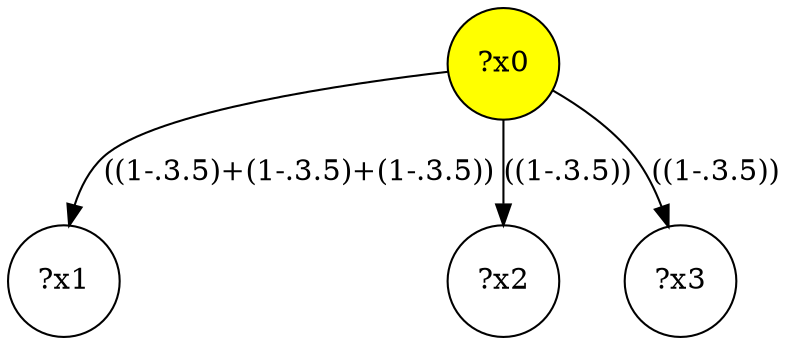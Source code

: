 digraph g {
	x0 [fillcolor="yellow", style="filled," shape=circle, label="?x0"];
	x1 [shape=circle, label="?x1"];
	x0 -> x1 [label="((1-.3.5)+(1-.3.5)+(1-.3.5))"];
	x2 [shape=circle, label="?x2"];
	x0 -> x2 [label="((1-.3.5))"];
	x3 [shape=circle, label="?x3"];
	x0 -> x3 [label="((1-.3.5))"];
}
